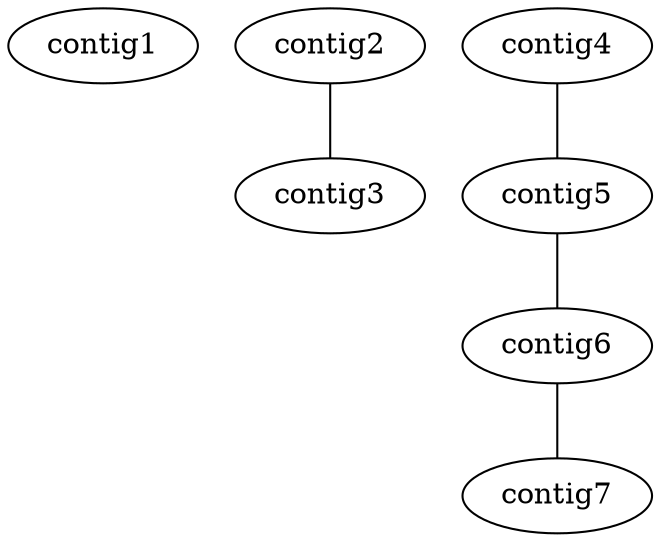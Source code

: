 strict graph "" {
contig1;
contig2;
contig3;
contig4;
contig5;
contig6;
contig7;
contig2 -- contig3;
contig4 -- contig5;
contig5 -- contig6;
contig6 -- contig7;
}